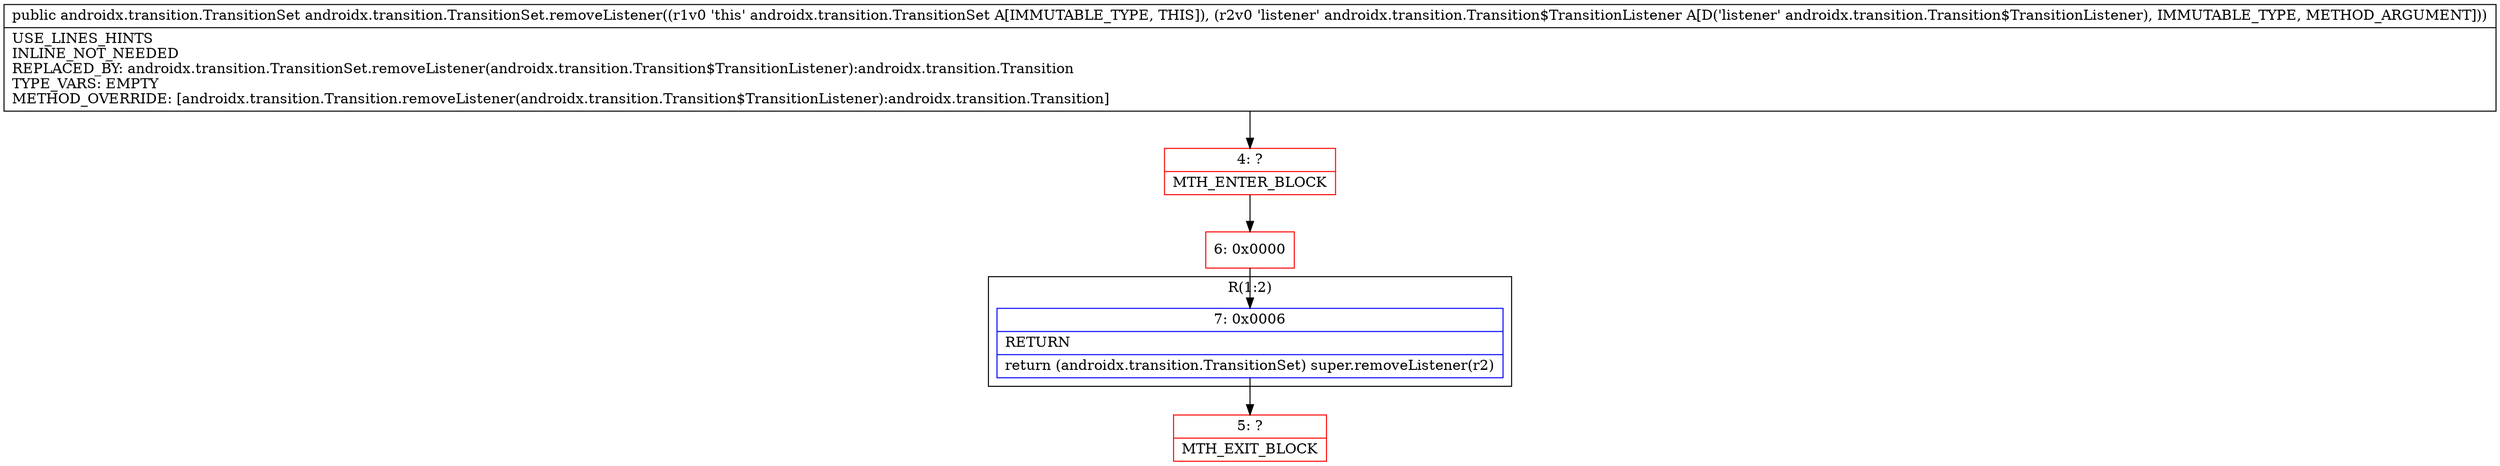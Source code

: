 digraph "CFG forandroidx.transition.TransitionSet.removeListener(Landroidx\/transition\/Transition$TransitionListener;)Landroidx\/transition\/TransitionSet;" {
subgraph cluster_Region_337391435 {
label = "R(1:2)";
node [shape=record,color=blue];
Node_7 [shape=record,label="{7\:\ 0x0006|RETURN\l|return (androidx.transition.TransitionSet) super.removeListener(r2)\l}"];
}
Node_4 [shape=record,color=red,label="{4\:\ ?|MTH_ENTER_BLOCK\l}"];
Node_6 [shape=record,color=red,label="{6\:\ 0x0000}"];
Node_5 [shape=record,color=red,label="{5\:\ ?|MTH_EXIT_BLOCK\l}"];
MethodNode[shape=record,label="{public androidx.transition.TransitionSet androidx.transition.TransitionSet.removeListener((r1v0 'this' androidx.transition.TransitionSet A[IMMUTABLE_TYPE, THIS]), (r2v0 'listener' androidx.transition.Transition$TransitionListener A[D('listener' androidx.transition.Transition$TransitionListener), IMMUTABLE_TYPE, METHOD_ARGUMENT]))  | USE_LINES_HINTS\lINLINE_NOT_NEEDED\lREPLACED_BY: androidx.transition.TransitionSet.removeListener(androidx.transition.Transition$TransitionListener):androidx.transition.Transition\lTYPE_VARS: EMPTY\lMETHOD_OVERRIDE: [androidx.transition.Transition.removeListener(androidx.transition.Transition$TransitionListener):androidx.transition.Transition]\l}"];
MethodNode -> Node_4;Node_7 -> Node_5;
Node_4 -> Node_6;
Node_6 -> Node_7;
}


